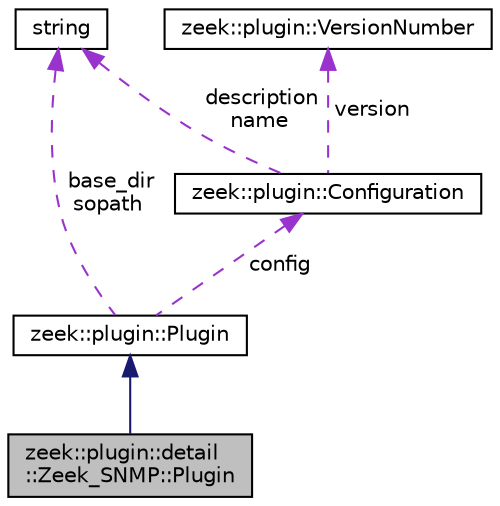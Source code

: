 digraph "zeek::plugin::detail::Zeek_SNMP::Plugin"
{
 // LATEX_PDF_SIZE
  edge [fontname="Helvetica",fontsize="10",labelfontname="Helvetica",labelfontsize="10"];
  node [fontname="Helvetica",fontsize="10",shape=record];
  Node1 [label="zeek::plugin::detail\l::Zeek_SNMP::Plugin",height=0.2,width=0.4,color="black", fillcolor="grey75", style="filled", fontcolor="black",tooltip=" "];
  Node2 -> Node1 [dir="back",color="midnightblue",fontsize="10",style="solid",fontname="Helvetica"];
  Node2 [label="zeek::plugin::Plugin",height=0.2,width=0.4,color="black", fillcolor="white", style="filled",URL="$d4/d01/classzeek_1_1plugin_1_1Plugin.html",tooltip=" "];
  Node3 -> Node2 [dir="back",color="darkorchid3",fontsize="10",style="dashed",label=" config" ,fontname="Helvetica"];
  Node3 [label="zeek::plugin::Configuration",height=0.2,width=0.4,color="black", fillcolor="white", style="filled",URL="$d6/d0d/classzeek_1_1plugin_1_1Configuration.html",tooltip=" "];
  Node4 -> Node3 [dir="back",color="darkorchid3",fontsize="10",style="dashed",label=" description\nname" ,fontname="Helvetica"];
  Node4 [label="string",height=0.2,width=0.4,color="black", fillcolor="white", style="filled",tooltip=" "];
  Node5 -> Node3 [dir="back",color="darkorchid3",fontsize="10",style="dashed",label=" version" ,fontname="Helvetica"];
  Node5 [label="zeek::plugin::VersionNumber",height=0.2,width=0.4,color="black", fillcolor="white", style="filled",URL="$d4/dc5/structzeek_1_1plugin_1_1VersionNumber.html",tooltip=" "];
  Node4 -> Node2 [dir="back",color="darkorchid3",fontsize="10",style="dashed",label=" base_dir\nsopath" ,fontname="Helvetica"];
}
